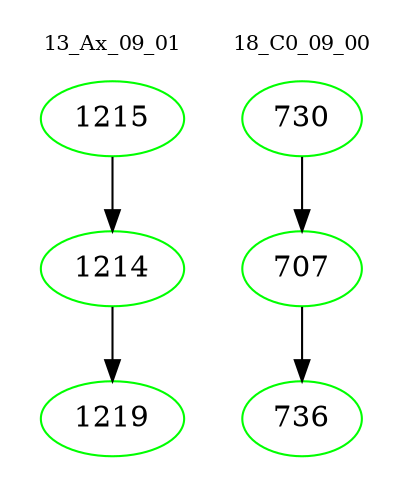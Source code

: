 digraph{
subgraph cluster_0 {
color = white
label = "13_Ax_09_01";
fontsize=10;
T0_1215 [label="1215", color="green"]
T0_1215 -> T0_1214 [color="black"]
T0_1214 [label="1214", color="green"]
T0_1214 -> T0_1219 [color="black"]
T0_1219 [label="1219", color="green"]
}
subgraph cluster_1 {
color = white
label = "18_C0_09_00";
fontsize=10;
T1_730 [label="730", color="green"]
T1_730 -> T1_707 [color="black"]
T1_707 [label="707", color="green"]
T1_707 -> T1_736 [color="black"]
T1_736 [label="736", color="green"]
}
}
